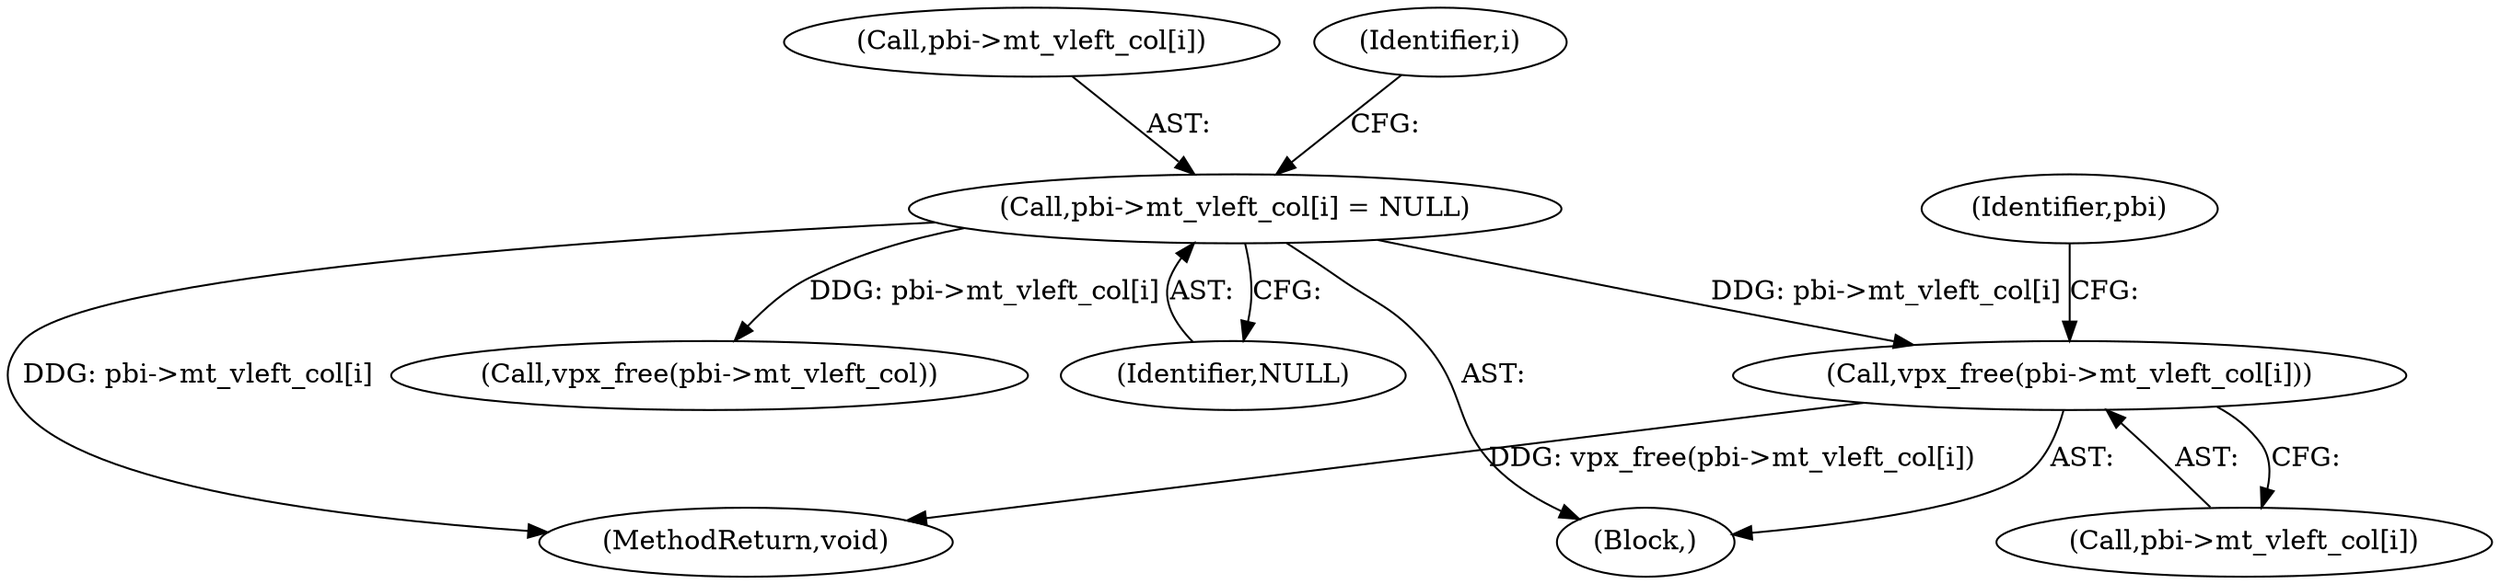 digraph "0_Android_6886e8e0a9db2dbad723dc37a548233e004b33bc_3@API" {
"1000316" [label="(Call,vpx_free(pbi->mt_vleft_col[i]))"];
"1000322" [label="(Call,pbi->mt_vleft_col[i] = NULL)"];
"1000325" [label="(Identifier,pbi)"];
"1000323" [label="(Call,pbi->mt_vleft_col[i])"];
"1000317" [label="(Call,pbi->mt_vleft_col[i])"];
"1000316" [label="(Call,vpx_free(pbi->mt_vleft_col[i]))"];
"1000315" [label="(Block,)"];
"1000322" [label="(Call,pbi->mt_vleft_col[i] = NULL)"];
"1000328" [label="(Identifier,NULL)"];
"1000314" [label="(Identifier,i)"];
"1000329" [label="(Call,vpx_free(pbi->mt_vleft_col))"];
"1000338" [label="(MethodReturn,void)"];
"1000316" -> "1000315"  [label="AST: "];
"1000316" -> "1000317"  [label="CFG: "];
"1000317" -> "1000316"  [label="AST: "];
"1000325" -> "1000316"  [label="CFG: "];
"1000316" -> "1000338"  [label="DDG: vpx_free(pbi->mt_vleft_col[i])"];
"1000322" -> "1000316"  [label="DDG: pbi->mt_vleft_col[i]"];
"1000322" -> "1000315"  [label="AST: "];
"1000322" -> "1000328"  [label="CFG: "];
"1000323" -> "1000322"  [label="AST: "];
"1000328" -> "1000322"  [label="AST: "];
"1000314" -> "1000322"  [label="CFG: "];
"1000322" -> "1000338"  [label="DDG: pbi->mt_vleft_col[i]"];
"1000322" -> "1000329"  [label="DDG: pbi->mt_vleft_col[i]"];
}
